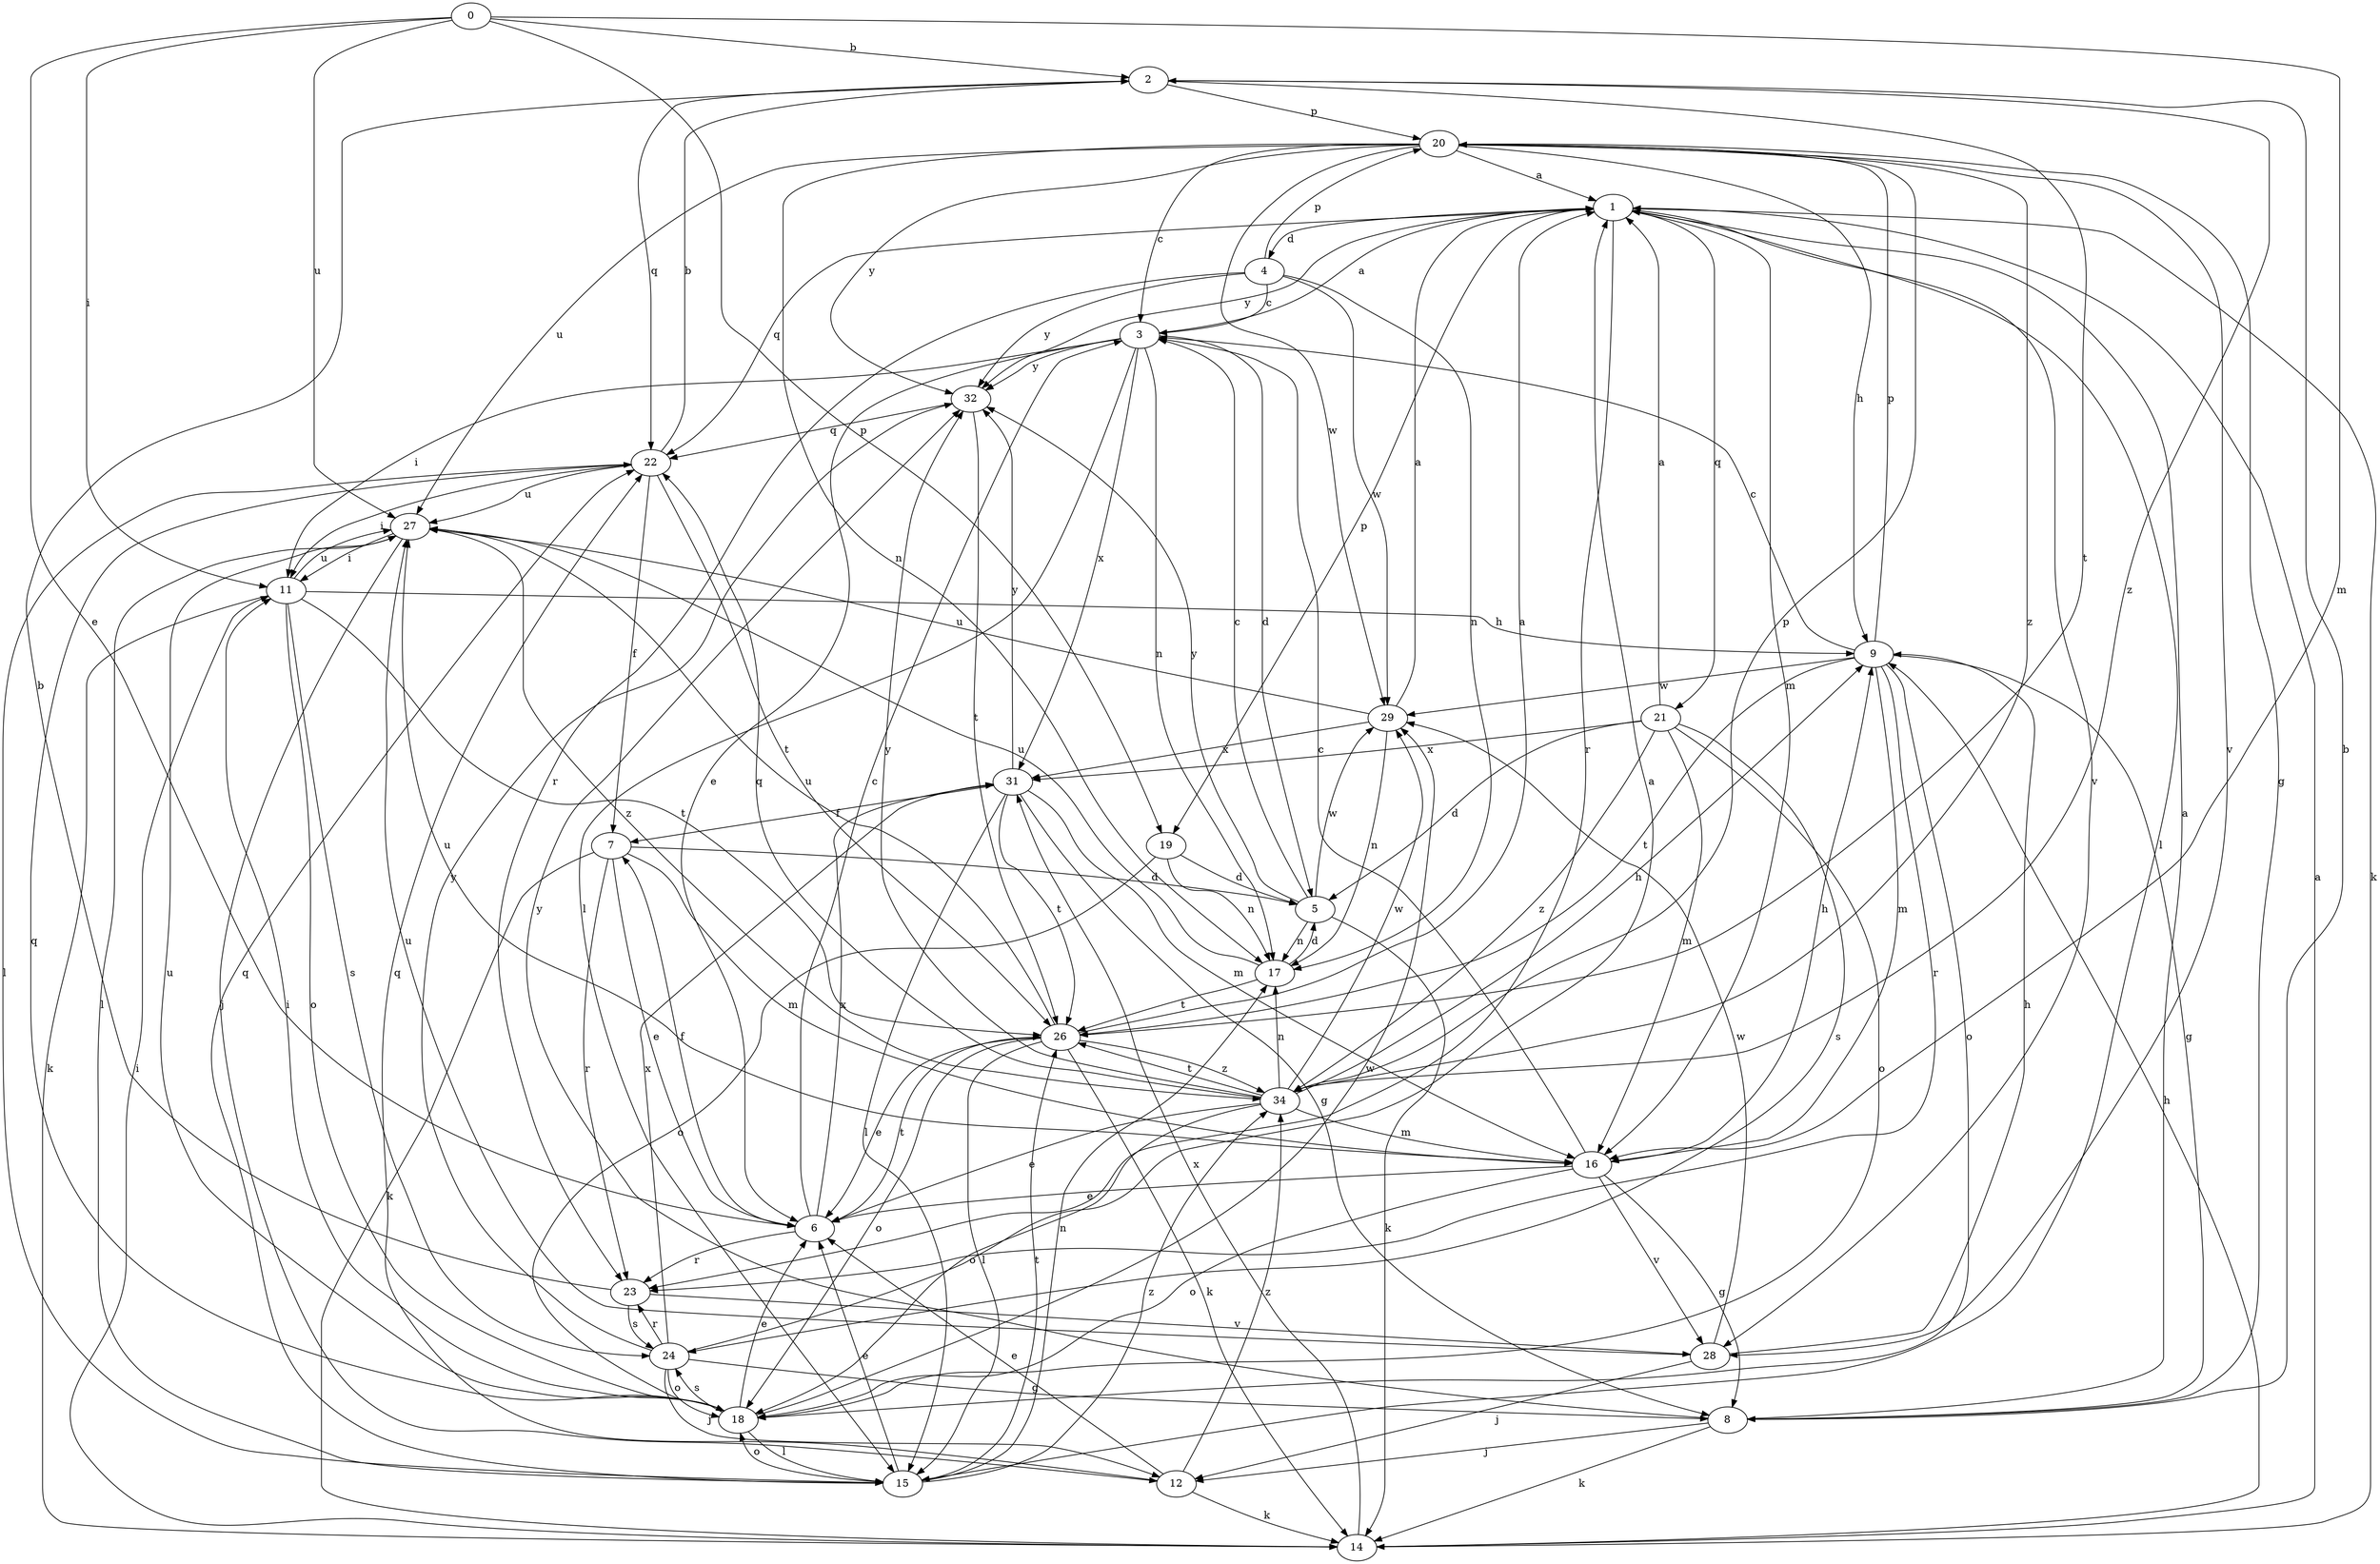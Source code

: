 strict digraph  {
0;
1;
2;
3;
4;
5;
6;
7;
8;
9;
11;
12;
14;
15;
16;
17;
18;
19;
20;
21;
22;
23;
24;
26;
27;
28;
29;
31;
32;
34;
0 -> 2  [label=b];
0 -> 6  [label=e];
0 -> 11  [label=i];
0 -> 16  [label=m];
0 -> 19  [label=p];
0 -> 27  [label=u];
1 -> 4  [label=d];
1 -> 14  [label=k];
1 -> 15  [label=l];
1 -> 16  [label=m];
1 -> 19  [label=p];
1 -> 21  [label=q];
1 -> 22  [label=q];
1 -> 23  [label=r];
1 -> 28  [label=v];
1 -> 32  [label=y];
2 -> 20  [label=p];
2 -> 22  [label=q];
2 -> 26  [label=t];
2 -> 34  [label=z];
3 -> 1  [label=a];
3 -> 5  [label=d];
3 -> 6  [label=e];
3 -> 11  [label=i];
3 -> 15  [label=l];
3 -> 17  [label=n];
3 -> 31  [label=x];
3 -> 32  [label=y];
4 -> 3  [label=c];
4 -> 17  [label=n];
4 -> 20  [label=p];
4 -> 23  [label=r];
4 -> 29  [label=w];
4 -> 32  [label=y];
5 -> 3  [label=c];
5 -> 14  [label=k];
5 -> 17  [label=n];
5 -> 29  [label=w];
5 -> 32  [label=y];
6 -> 3  [label=c];
6 -> 7  [label=f];
6 -> 23  [label=r];
6 -> 26  [label=t];
6 -> 31  [label=x];
7 -> 5  [label=d];
7 -> 6  [label=e];
7 -> 14  [label=k];
7 -> 16  [label=m];
7 -> 23  [label=r];
8 -> 1  [label=a];
8 -> 2  [label=b];
8 -> 12  [label=j];
8 -> 14  [label=k];
8 -> 32  [label=y];
9 -> 3  [label=c];
9 -> 8  [label=g];
9 -> 16  [label=m];
9 -> 18  [label=o];
9 -> 20  [label=p];
9 -> 23  [label=r];
9 -> 26  [label=t];
9 -> 29  [label=w];
11 -> 9  [label=h];
11 -> 14  [label=k];
11 -> 18  [label=o];
11 -> 24  [label=s];
11 -> 26  [label=t];
11 -> 27  [label=u];
12 -> 6  [label=e];
12 -> 14  [label=k];
12 -> 22  [label=q];
12 -> 34  [label=z];
14 -> 1  [label=a];
14 -> 9  [label=h];
14 -> 11  [label=i];
14 -> 31  [label=x];
15 -> 6  [label=e];
15 -> 17  [label=n];
15 -> 18  [label=o];
15 -> 22  [label=q];
15 -> 26  [label=t];
15 -> 34  [label=z];
16 -> 3  [label=c];
16 -> 6  [label=e];
16 -> 8  [label=g];
16 -> 9  [label=h];
16 -> 18  [label=o];
16 -> 27  [label=u];
16 -> 28  [label=v];
17 -> 5  [label=d];
17 -> 26  [label=t];
17 -> 27  [label=u];
18 -> 6  [label=e];
18 -> 11  [label=i];
18 -> 15  [label=l];
18 -> 22  [label=q];
18 -> 24  [label=s];
18 -> 27  [label=u];
18 -> 29  [label=w];
19 -> 5  [label=d];
19 -> 17  [label=n];
19 -> 18  [label=o];
20 -> 1  [label=a];
20 -> 3  [label=c];
20 -> 8  [label=g];
20 -> 9  [label=h];
20 -> 17  [label=n];
20 -> 27  [label=u];
20 -> 28  [label=v];
20 -> 29  [label=w];
20 -> 32  [label=y];
20 -> 34  [label=z];
21 -> 1  [label=a];
21 -> 5  [label=d];
21 -> 16  [label=m];
21 -> 18  [label=o];
21 -> 24  [label=s];
21 -> 31  [label=x];
21 -> 34  [label=z];
22 -> 2  [label=b];
22 -> 7  [label=f];
22 -> 11  [label=i];
22 -> 15  [label=l];
22 -> 26  [label=t];
22 -> 27  [label=u];
23 -> 2  [label=b];
23 -> 24  [label=s];
23 -> 28  [label=v];
24 -> 1  [label=a];
24 -> 8  [label=g];
24 -> 12  [label=j];
24 -> 18  [label=o];
24 -> 23  [label=r];
24 -> 31  [label=x];
24 -> 32  [label=y];
26 -> 1  [label=a];
26 -> 6  [label=e];
26 -> 14  [label=k];
26 -> 15  [label=l];
26 -> 18  [label=o];
26 -> 27  [label=u];
26 -> 34  [label=z];
27 -> 11  [label=i];
27 -> 12  [label=j];
27 -> 15  [label=l];
27 -> 34  [label=z];
28 -> 9  [label=h];
28 -> 12  [label=j];
28 -> 27  [label=u];
28 -> 29  [label=w];
29 -> 1  [label=a];
29 -> 17  [label=n];
29 -> 27  [label=u];
29 -> 31  [label=x];
31 -> 7  [label=f];
31 -> 8  [label=g];
31 -> 15  [label=l];
31 -> 16  [label=m];
31 -> 26  [label=t];
31 -> 32  [label=y];
32 -> 22  [label=q];
32 -> 26  [label=t];
34 -> 6  [label=e];
34 -> 9  [label=h];
34 -> 16  [label=m];
34 -> 17  [label=n];
34 -> 18  [label=o];
34 -> 20  [label=p];
34 -> 22  [label=q];
34 -> 26  [label=t];
34 -> 29  [label=w];
34 -> 32  [label=y];
}
